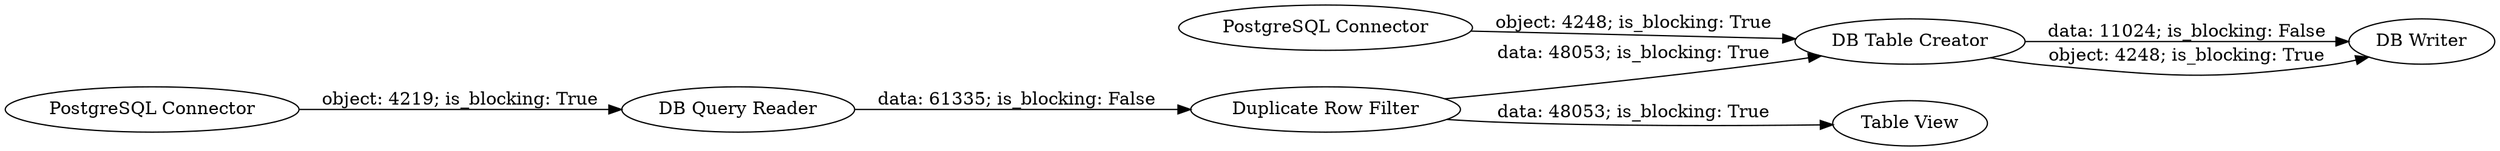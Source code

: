 digraph {
	"-9197874616203492884_22" [label="DB Query Reader"]
	"-9197874616203492884_16" [label="PostgreSQL Connector"]
	"-9197874616203492884_19" [label="DB Writer"]
	"-9197874616203492884_21" [label="Table View"]
	"-9197874616203492884_23" [label="Duplicate Row Filter"]
	"-9197874616203492884_18" [label="DB Table Creator"]
	"-9197874616203492884_20" [label="PostgreSQL Connector"]
	"-9197874616203492884_20" -> "-9197874616203492884_22" [label="object: 4219; is_blocking: True"]
	"-9197874616203492884_18" -> "-9197874616203492884_19" [label="data: 11024; is_blocking: False"]
	"-9197874616203492884_22" -> "-9197874616203492884_23" [label="data: 61335; is_blocking: False"]
	"-9197874616203492884_18" -> "-9197874616203492884_19" [label="object: 4248; is_blocking: True"]
	"-9197874616203492884_16" -> "-9197874616203492884_18" [label="object: 4248; is_blocking: True"]
	"-9197874616203492884_23" -> "-9197874616203492884_21" [label="data: 48053; is_blocking: True"]
	"-9197874616203492884_23" -> "-9197874616203492884_18" [label="data: 48053; is_blocking: True"]
	rankdir=LR
}
